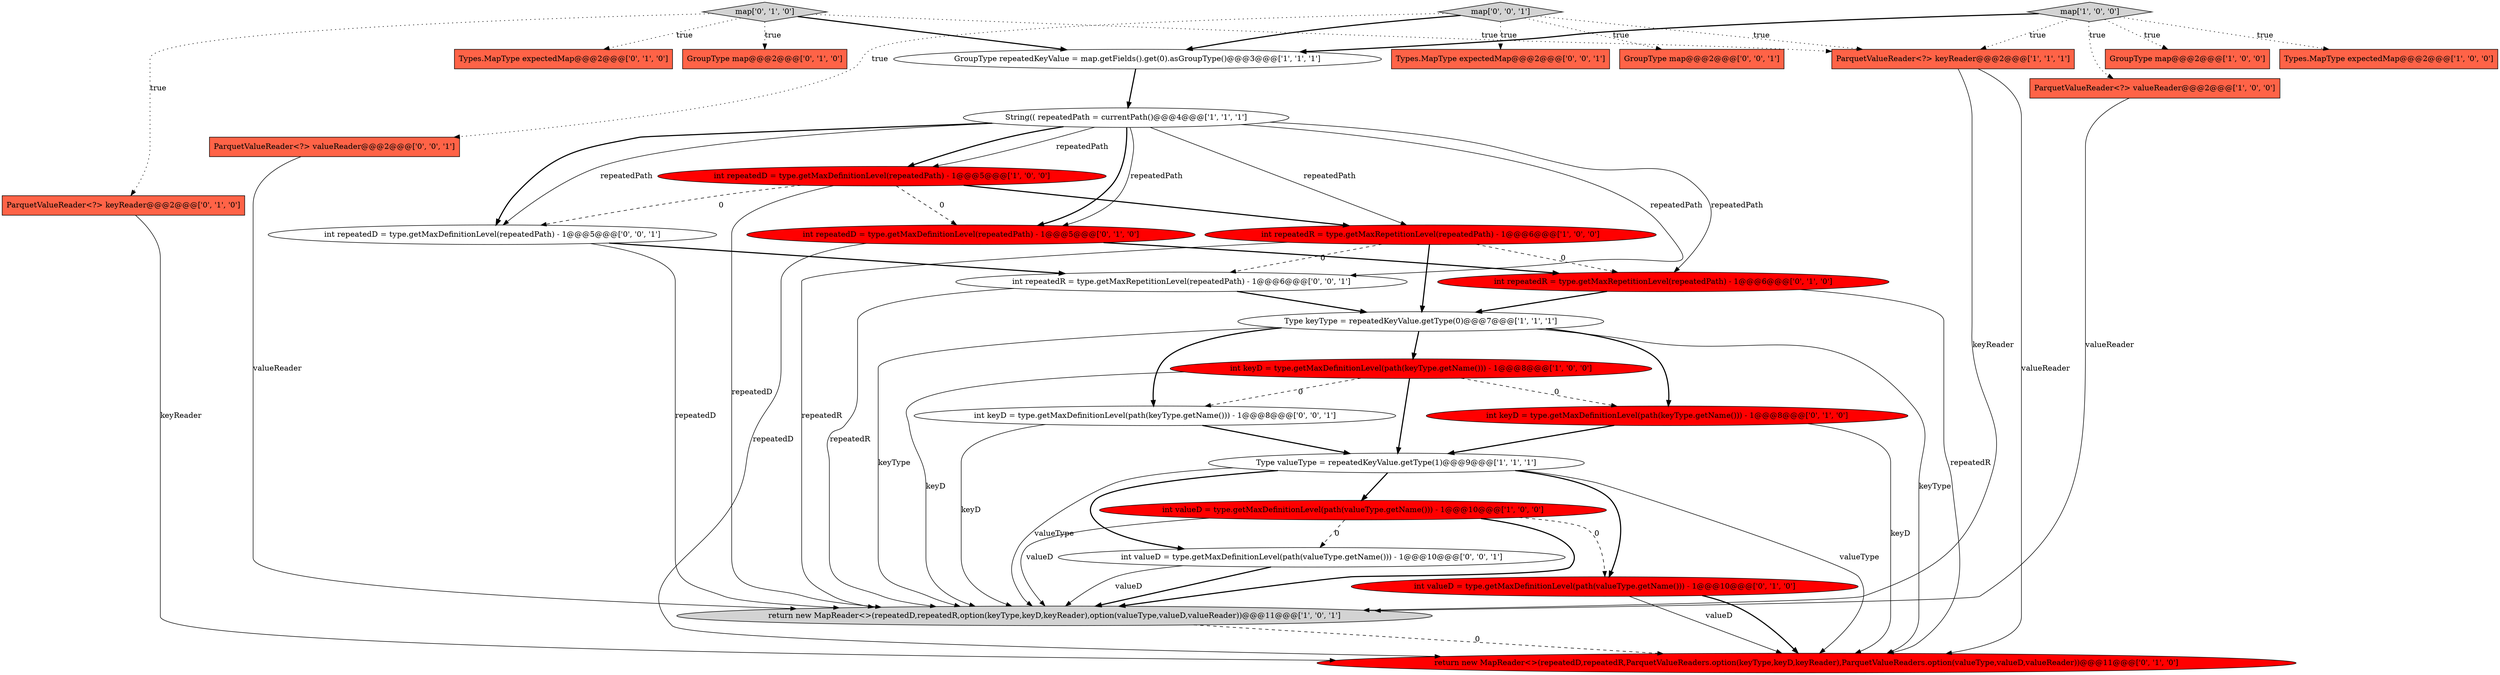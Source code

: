 digraph {
19 [style = filled, label = "Types.MapType expectedMap@@@2@@@['0', '1', '0']", fillcolor = tomato, shape = box image = "AAA0AAABBB2BBB"];
22 [style = filled, label = "int repeatedD = type.getMaxDefinitionLevel(repeatedPath) - 1@@@5@@@['0', '1', '0']", fillcolor = red, shape = ellipse image = "AAA1AAABBB2BBB"];
20 [style = filled, label = "int valueD = type.getMaxDefinitionLevel(path(valueType.getName())) - 1@@@10@@@['0', '1', '0']", fillcolor = red, shape = ellipse image = "AAA1AAABBB2BBB"];
21 [style = filled, label = "int keyD = type.getMaxDefinitionLevel(path(keyType.getName())) - 1@@@8@@@['0', '1', '0']", fillcolor = red, shape = ellipse image = "AAA1AAABBB2BBB"];
1 [style = filled, label = "GroupType map@@@2@@@['1', '0', '0']", fillcolor = tomato, shape = box image = "AAA0AAABBB1BBB"];
12 [style = filled, label = "ParquetValueReader<?> keyReader@@@2@@@['1', '1', '1']", fillcolor = tomato, shape = box image = "AAA0AAABBB1BBB"];
4 [style = filled, label = "Type valueType = repeatedKeyValue.getType(1)@@@9@@@['1', '1', '1']", fillcolor = white, shape = ellipse image = "AAA0AAABBB1BBB"];
14 [style = filled, label = "map['0', '1', '0']", fillcolor = lightgray, shape = diamond image = "AAA0AAABBB2BBB"];
25 [style = filled, label = "int valueD = type.getMaxDefinitionLevel(path(valueType.getName())) - 1@@@10@@@['0', '0', '1']", fillcolor = white, shape = ellipse image = "AAA0AAABBB3BBB"];
18 [style = filled, label = "int repeatedR = type.getMaxRepetitionLevel(repeatedPath) - 1@@@6@@@['0', '1', '0']", fillcolor = red, shape = ellipse image = "AAA1AAABBB2BBB"];
26 [style = filled, label = "Types.MapType expectedMap@@@2@@@['0', '0', '1']", fillcolor = tomato, shape = box image = "AAA0AAABBB3BBB"];
24 [style = filled, label = "map['0', '0', '1']", fillcolor = lightgray, shape = diamond image = "AAA0AAABBB3BBB"];
5 [style = filled, label = "ParquetValueReader<?> valueReader@@@2@@@['1', '0', '0']", fillcolor = tomato, shape = box image = "AAA0AAABBB1BBB"];
30 [style = filled, label = "ParquetValueReader<?> valueReader@@@2@@@['0', '0', '1']", fillcolor = tomato, shape = box image = "AAA0AAABBB3BBB"];
23 [style = filled, label = "GroupType map@@@2@@@['0', '0', '1']", fillcolor = tomato, shape = box image = "AAA0AAABBB3BBB"];
27 [style = filled, label = "int repeatedD = type.getMaxDefinitionLevel(repeatedPath) - 1@@@5@@@['0', '0', '1']", fillcolor = white, shape = ellipse image = "AAA0AAABBB3BBB"];
15 [style = filled, label = "ParquetValueReader<?> keyReader@@@2@@@['0', '1', '0']", fillcolor = tomato, shape = box image = "AAA0AAABBB2BBB"];
2 [style = filled, label = "int repeatedR = type.getMaxRepetitionLevel(repeatedPath) - 1@@@6@@@['1', '0', '0']", fillcolor = red, shape = ellipse image = "AAA1AAABBB1BBB"];
10 [style = filled, label = "int keyD = type.getMaxDefinitionLevel(path(keyType.getName())) - 1@@@8@@@['1', '0', '0']", fillcolor = red, shape = ellipse image = "AAA1AAABBB1BBB"];
6 [style = filled, label = "String(( repeatedPath = currentPath()@@@4@@@['1', '1', '1']", fillcolor = white, shape = ellipse image = "AAA0AAABBB1BBB"];
28 [style = filled, label = "int keyD = type.getMaxDefinitionLevel(path(keyType.getName())) - 1@@@8@@@['0', '0', '1']", fillcolor = white, shape = ellipse image = "AAA0AAABBB3BBB"];
8 [style = filled, label = "int valueD = type.getMaxDefinitionLevel(path(valueType.getName())) - 1@@@10@@@['1', '0', '0']", fillcolor = red, shape = ellipse image = "AAA1AAABBB1BBB"];
16 [style = filled, label = "return new MapReader<>(repeatedD,repeatedR,ParquetValueReaders.option(keyType,keyD,keyReader),ParquetValueReaders.option(valueType,valueD,valueReader))@@@11@@@['0', '1', '0']", fillcolor = red, shape = ellipse image = "AAA1AAABBB2BBB"];
7 [style = filled, label = "Type keyType = repeatedKeyValue.getType(0)@@@7@@@['1', '1', '1']", fillcolor = white, shape = ellipse image = "AAA0AAABBB1BBB"];
29 [style = filled, label = "int repeatedR = type.getMaxRepetitionLevel(repeatedPath) - 1@@@6@@@['0', '0', '1']", fillcolor = white, shape = ellipse image = "AAA0AAABBB3BBB"];
0 [style = filled, label = "return new MapReader<>(repeatedD,repeatedR,option(keyType,keyD,keyReader),option(valueType,valueD,valueReader))@@@11@@@['1', '0', '1']", fillcolor = lightgray, shape = ellipse image = "AAA0AAABBB1BBB"];
17 [style = filled, label = "GroupType map@@@2@@@['0', '1', '0']", fillcolor = tomato, shape = box image = "AAA0AAABBB2BBB"];
3 [style = filled, label = "GroupType repeatedKeyValue = map.getFields().get(0).asGroupType()@@@3@@@['1', '1', '1']", fillcolor = white, shape = ellipse image = "AAA0AAABBB1BBB"];
11 [style = filled, label = "Types.MapType expectedMap@@@2@@@['1', '0', '0']", fillcolor = tomato, shape = box image = "AAA0AAABBB1BBB"];
13 [style = filled, label = "map['1', '0', '0']", fillcolor = lightgray, shape = diamond image = "AAA0AAABBB1BBB"];
9 [style = filled, label = "int repeatedD = type.getMaxDefinitionLevel(repeatedPath) - 1@@@5@@@['1', '0', '0']", fillcolor = red, shape = ellipse image = "AAA1AAABBB1BBB"];
25->0 [style = bold, label=""];
14->3 [style = bold, label=""];
25->0 [style = solid, label="valueD"];
24->12 [style = dotted, label="true"];
14->19 [style = dotted, label="true"];
4->16 [style = solid, label="valueType"];
28->0 [style = solid, label="keyD"];
10->21 [style = dashed, label="0"];
9->0 [style = solid, label="repeatedD"];
4->25 [style = bold, label=""];
14->12 [style = dotted, label="true"];
13->12 [style = dotted, label="true"];
9->2 [style = bold, label=""];
7->10 [style = bold, label=""];
12->0 [style = solid, label="keyReader"];
6->22 [style = bold, label=""];
18->16 [style = solid, label="repeatedR"];
6->22 [style = solid, label="repeatedPath"];
6->2 [style = solid, label="repeatedPath"];
8->20 [style = dashed, label="0"];
0->16 [style = dashed, label="0"];
9->27 [style = dashed, label="0"];
20->16 [style = solid, label="valueD"];
30->0 [style = solid, label="valueReader"];
3->6 [style = bold, label=""];
13->5 [style = dotted, label="true"];
24->30 [style = dotted, label="true"];
9->22 [style = dashed, label="0"];
5->0 [style = solid, label="valueReader"];
10->28 [style = dashed, label="0"];
4->0 [style = solid, label="valueType"];
6->27 [style = solid, label="repeatedPath"];
2->0 [style = solid, label="repeatedR"];
10->0 [style = solid, label="keyD"];
15->16 [style = solid, label="keyReader"];
8->0 [style = solid, label="valueD"];
7->16 [style = solid, label="keyType"];
8->0 [style = bold, label=""];
14->17 [style = dotted, label="true"];
6->27 [style = bold, label=""];
13->1 [style = dotted, label="true"];
14->15 [style = dotted, label="true"];
22->18 [style = bold, label=""];
6->29 [style = solid, label="repeatedPath"];
20->16 [style = bold, label=""];
13->3 [style = bold, label=""];
7->28 [style = bold, label=""];
24->23 [style = dotted, label="true"];
24->26 [style = dotted, label="true"];
2->29 [style = dashed, label="0"];
29->0 [style = solid, label="repeatedR"];
4->20 [style = bold, label=""];
2->18 [style = dashed, label="0"];
12->16 [style = solid, label="valueReader"];
7->0 [style = solid, label="keyType"];
10->4 [style = bold, label=""];
7->21 [style = bold, label=""];
27->0 [style = solid, label="repeatedD"];
4->8 [style = bold, label=""];
29->7 [style = bold, label=""];
13->11 [style = dotted, label="true"];
8->25 [style = dashed, label="0"];
2->7 [style = bold, label=""];
27->29 [style = bold, label=""];
21->16 [style = solid, label="keyD"];
6->9 [style = bold, label=""];
18->7 [style = bold, label=""];
24->3 [style = bold, label=""];
22->16 [style = solid, label="repeatedD"];
28->4 [style = bold, label=""];
6->18 [style = solid, label="repeatedPath"];
21->4 [style = bold, label=""];
6->9 [style = solid, label="repeatedPath"];
}
